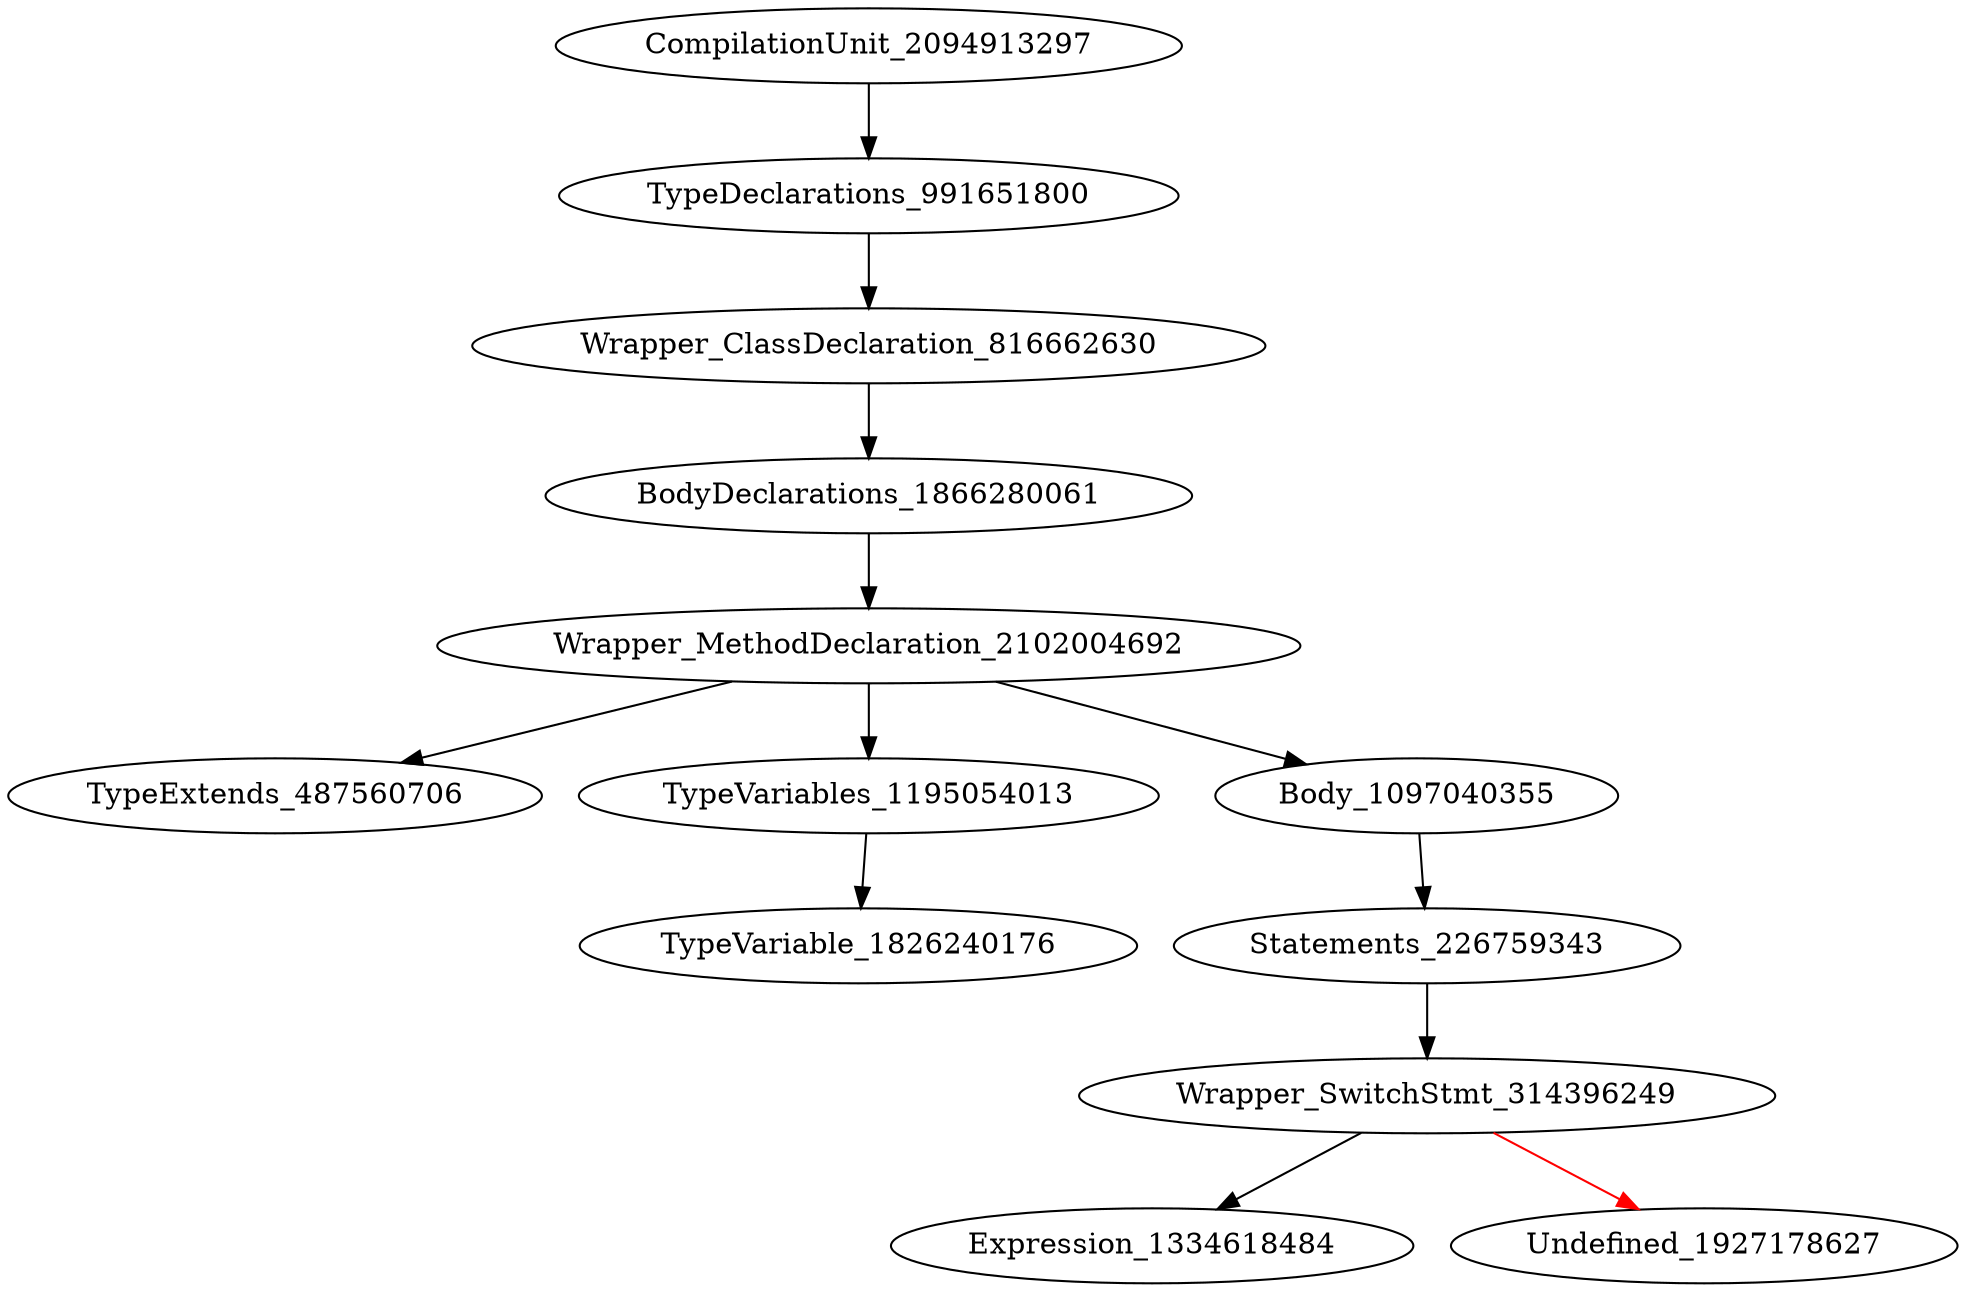 digraph {
CompilationUnit_2094913297 -> TypeDeclarations_991651800
TypeDeclarations_991651800 -> Wrapper_ClassDeclaration_816662630
Wrapper_ClassDeclaration_816662630 -> BodyDeclarations_1866280061
BodyDeclarations_1866280061 -> Wrapper_MethodDeclaration_2102004692
Wrapper_MethodDeclaration_2102004692 -> TypeExtends_487560706
Wrapper_MethodDeclaration_2102004692 -> TypeVariables_1195054013
Wrapper_MethodDeclaration_2102004692 -> Body_1097040355
TypeVariables_1195054013 -> TypeVariable_1826240176
Body_1097040355 -> Statements_226759343
Statements_226759343 -> Wrapper_SwitchStmt_314396249
Wrapper_SwitchStmt_314396249 -> Expression_1334618484
Wrapper_SwitchStmt_314396249 -> Undefined_1927178627 [color = red] 
}